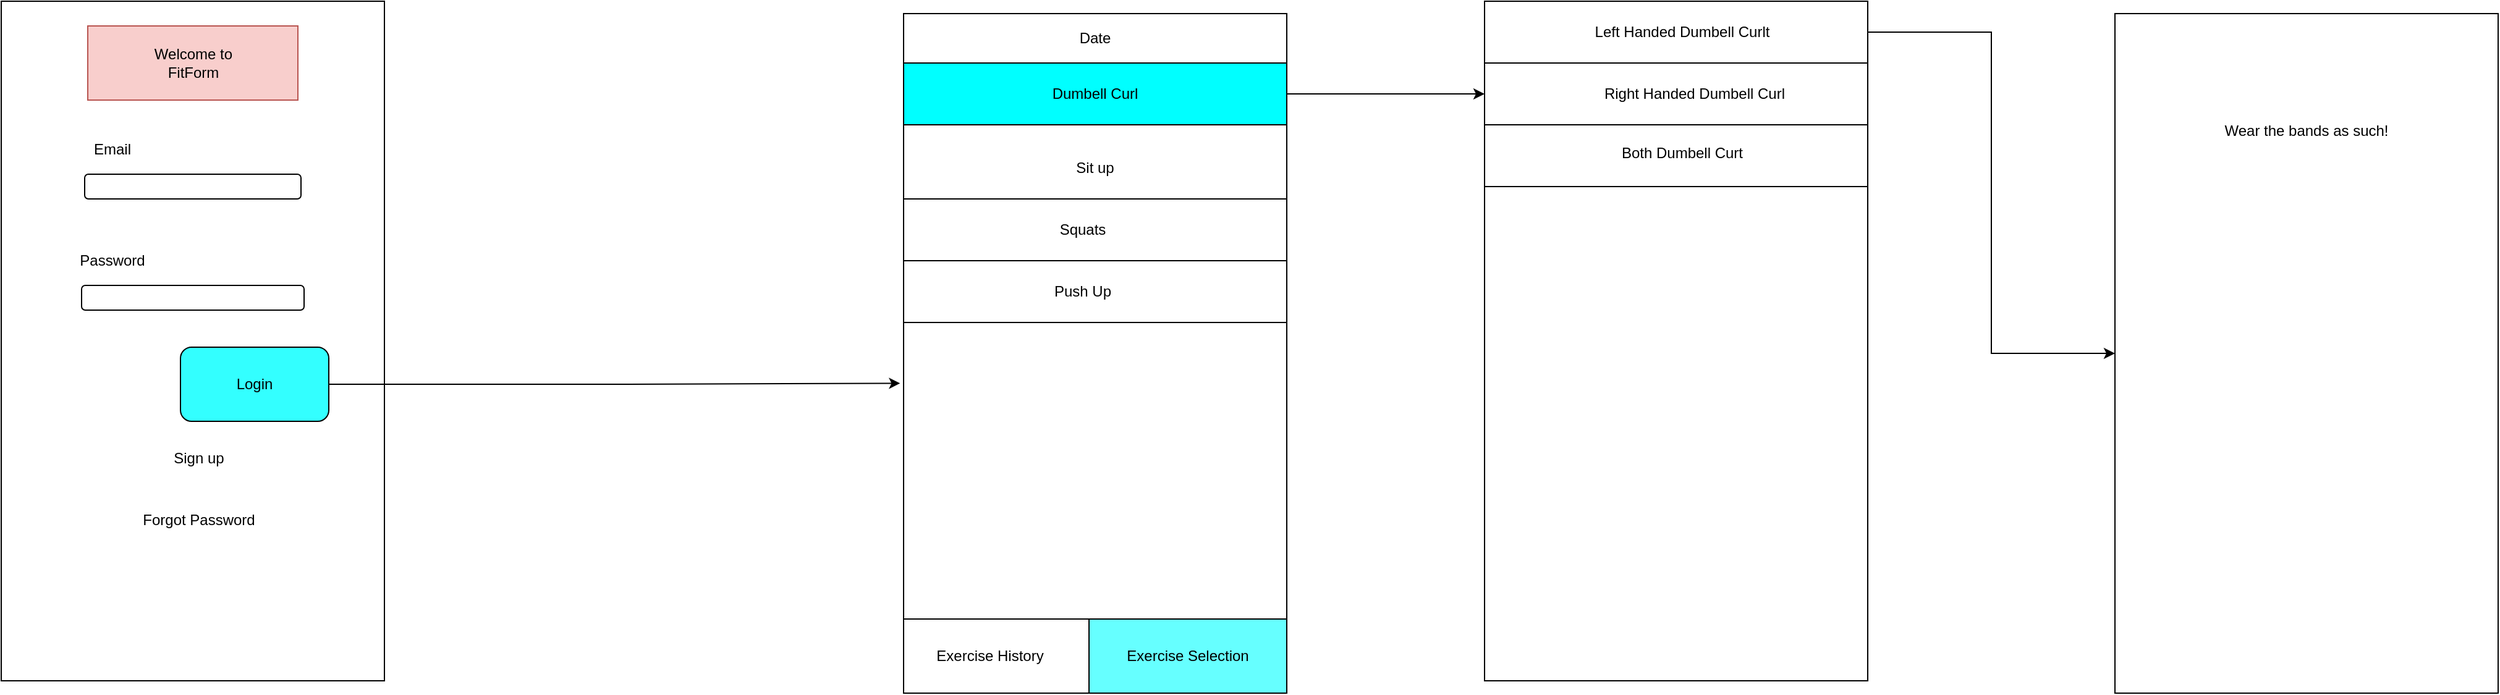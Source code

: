 <mxfile version="13.10.0" type="github">
  <diagram id="e-ee0QmtgQHJ4ycG82sS" name="Page-1">
    <mxGraphModel dx="2062" dy="1118" grid="1" gridSize="10" guides="1" tooltips="1" connect="1" arrows="1" fold="1" page="1" pageScale="1" pageWidth="850" pageHeight="1100" math="0" shadow="0">
      <root>
        <mxCell id="0" />
        <mxCell id="1" parent="0" />
        <mxCell id="9j7n6zs5w9OX0z1cPaT8-1" value="" style="rounded=0;whiteSpace=wrap;html=1;" vertex="1" parent="1">
          <mxGeometry x="160" y="70" width="310" height="550" as="geometry" />
        </mxCell>
        <mxCell id="9j7n6zs5w9OX0z1cPaT8-2" value="" style="rounded=0;whiteSpace=wrap;html=1;fillColor=#f8cecc;strokeColor=#b85450;" vertex="1" parent="1">
          <mxGeometry x="230" y="90" width="170" height="60" as="geometry" />
        </mxCell>
        <mxCell id="9j7n6zs5w9OX0z1cPaT8-3" value="Welcome to FitForm" style="text;html=1;strokeColor=none;fillColor=none;align=center;verticalAlign=middle;whiteSpace=wrap;rounded=0;" vertex="1" parent="1">
          <mxGeometry x="277.5" y="105" width="75" height="30" as="geometry" />
        </mxCell>
        <mxCell id="9j7n6zs5w9OX0z1cPaT8-8" value="" style="rounded=1;whiteSpace=wrap;html=1;" vertex="1" parent="1">
          <mxGeometry x="227.5" y="210" width="175" height="20" as="geometry" />
        </mxCell>
        <mxCell id="9j7n6zs5w9OX0z1cPaT8-9" value="" style="rounded=1;whiteSpace=wrap;html=1;" vertex="1" parent="1">
          <mxGeometry x="225" y="300" width="180" height="20" as="geometry" />
        </mxCell>
        <mxCell id="9j7n6zs5w9OX0z1cPaT8-10" value="Email" style="text;html=1;strokeColor=none;fillColor=none;align=center;verticalAlign=middle;whiteSpace=wrap;rounded=0;" vertex="1" parent="1">
          <mxGeometry x="230" y="180" width="40" height="20" as="geometry" />
        </mxCell>
        <mxCell id="9j7n6zs5w9OX0z1cPaT8-11" value="Password" style="text;html=1;strokeColor=none;fillColor=none;align=center;verticalAlign=middle;whiteSpace=wrap;rounded=0;" vertex="1" parent="1">
          <mxGeometry x="230" y="270" width="40" height="20" as="geometry" />
        </mxCell>
        <mxCell id="9j7n6zs5w9OX0z1cPaT8-37" style="edgeStyle=orthogonalEdgeStyle;rounded=0;orthogonalLoop=1;jettySize=auto;html=1;exitX=1;exitY=0.5;exitDx=0;exitDy=0;entryX=-0.009;entryY=0.544;entryDx=0;entryDy=0;entryPerimeter=0;" edge="1" parent="1" source="9j7n6zs5w9OX0z1cPaT8-13" target="9j7n6zs5w9OX0z1cPaT8-19">
          <mxGeometry relative="1" as="geometry" />
        </mxCell>
        <mxCell id="9j7n6zs5w9OX0z1cPaT8-13" value="" style="rounded=1;whiteSpace=wrap;html=1;fillColor=#33FFFF;" vertex="1" parent="1">
          <mxGeometry x="305" y="350" width="120" height="60" as="geometry" />
        </mxCell>
        <mxCell id="9j7n6zs5w9OX0z1cPaT8-14" value="Login" style="text;html=1;strokeColor=none;fillColor=none;align=center;verticalAlign=middle;whiteSpace=wrap;rounded=0;" vertex="1" parent="1">
          <mxGeometry x="345" y="370" width="40" height="20" as="geometry" />
        </mxCell>
        <mxCell id="9j7n6zs5w9OX0z1cPaT8-15" value="Sign up" style="text;html=1;strokeColor=none;fillColor=none;align=center;verticalAlign=middle;whiteSpace=wrap;rounded=0;" vertex="1" parent="1">
          <mxGeometry x="290" y="430" width="60" height="20" as="geometry" />
        </mxCell>
        <mxCell id="9j7n6zs5w9OX0z1cPaT8-16" value="Forgot Password" style="text;html=1;strokeColor=none;fillColor=none;align=center;verticalAlign=middle;whiteSpace=wrap;rounded=0;" vertex="1" parent="1">
          <mxGeometry x="265" y="470" width="110" height="40" as="geometry" />
        </mxCell>
        <mxCell id="9j7n6zs5w9OX0z1cPaT8-19" value="" style="rounded=0;whiteSpace=wrap;html=1;" vertex="1" parent="1">
          <mxGeometry x="890" y="80" width="310" height="550" as="geometry" />
        </mxCell>
        <mxCell id="9j7n6zs5w9OX0z1cPaT8-20" value="" style="rounded=0;whiteSpace=wrap;html=1;" vertex="1" parent="1">
          <mxGeometry x="890" y="570" width="170" height="60" as="geometry" />
        </mxCell>
        <mxCell id="9j7n6zs5w9OX0z1cPaT8-21" value="" style="rounded=0;whiteSpace=wrap;html=1;fillColor=#66FFFF;" vertex="1" parent="1">
          <mxGeometry x="1040" y="570" width="160" height="60" as="geometry" />
        </mxCell>
        <mxCell id="9j7n6zs5w9OX0z1cPaT8-22" value="Exercise History" style="text;html=1;strokeColor=none;fillColor=none;align=center;verticalAlign=middle;whiteSpace=wrap;rounded=0;" vertex="1" parent="1">
          <mxGeometry x="910" y="585" width="100" height="30" as="geometry" />
        </mxCell>
        <mxCell id="9j7n6zs5w9OX0z1cPaT8-23" value="Exercise Selection" style="text;html=1;strokeColor=none;fillColor=none;align=center;verticalAlign=middle;whiteSpace=wrap;rounded=0;" vertex="1" parent="1">
          <mxGeometry x="1035" y="590" width="170" height="20" as="geometry" />
        </mxCell>
        <mxCell id="9j7n6zs5w9OX0z1cPaT8-39" style="edgeStyle=orthogonalEdgeStyle;rounded=0;orthogonalLoop=1;jettySize=auto;html=1;exitX=1;exitY=0.5;exitDx=0;exitDy=0;" edge="1" parent="1" source="9j7n6zs5w9OX0z1cPaT8-25">
          <mxGeometry relative="1" as="geometry">
            <mxPoint x="1360" y="145" as="targetPoint" />
          </mxGeometry>
        </mxCell>
        <mxCell id="9j7n6zs5w9OX0z1cPaT8-25" value="" style="rounded=0;whiteSpace=wrap;html=1;fillColor=#00FFFF;" vertex="1" parent="1">
          <mxGeometry x="890" y="120" width="310" height="50" as="geometry" />
        </mxCell>
        <mxCell id="9j7n6zs5w9OX0z1cPaT8-26" value="" style="rounded=0;whiteSpace=wrap;html=1;" vertex="1" parent="1">
          <mxGeometry x="890" y="170" width="310" height="60" as="geometry" />
        </mxCell>
        <mxCell id="9j7n6zs5w9OX0z1cPaT8-27" value="" style="rounded=0;whiteSpace=wrap;html=1;" vertex="1" parent="1">
          <mxGeometry x="890" y="230" width="310" height="50" as="geometry" />
        </mxCell>
        <mxCell id="9j7n6zs5w9OX0z1cPaT8-28" value="Date" style="text;html=1;strokeColor=none;fillColor=none;align=center;verticalAlign=middle;whiteSpace=wrap;rounded=0;" vertex="1" parent="1">
          <mxGeometry x="980" y="90" width="130" height="20" as="geometry" />
        </mxCell>
        <mxCell id="9j7n6zs5w9OX0z1cPaT8-30" value="Dumbell Curl" style="text;html=1;strokeColor=none;fillColor=none;align=center;verticalAlign=middle;whiteSpace=wrap;rounded=0;" vertex="1" parent="1">
          <mxGeometry x="930" y="130" width="230" height="30" as="geometry" />
        </mxCell>
        <mxCell id="9j7n6zs5w9OX0z1cPaT8-32" value="Sit up" style="text;html=1;strokeColor=none;fillColor=none;align=center;verticalAlign=middle;whiteSpace=wrap;rounded=0;" vertex="1" parent="1">
          <mxGeometry x="930" y="190" width="230" height="30" as="geometry" />
        </mxCell>
        <mxCell id="9j7n6zs5w9OX0z1cPaT8-33" value="Squats" style="text;html=1;strokeColor=none;fillColor=none;align=center;verticalAlign=middle;whiteSpace=wrap;rounded=0;" vertex="1" parent="1">
          <mxGeometry x="920" y="240" width="230" height="30" as="geometry" />
        </mxCell>
        <mxCell id="9j7n6zs5w9OX0z1cPaT8-35" value="" style="rounded=0;whiteSpace=wrap;html=1;" vertex="1" parent="1">
          <mxGeometry x="890" y="280" width="310" height="50" as="geometry" />
        </mxCell>
        <mxCell id="9j7n6zs5w9OX0z1cPaT8-36" value="Push Up" style="text;html=1;strokeColor=none;fillColor=none;align=center;verticalAlign=middle;whiteSpace=wrap;rounded=0;" vertex="1" parent="1">
          <mxGeometry x="960" y="297.5" width="150" height="15" as="geometry" />
        </mxCell>
        <mxCell id="9j7n6zs5w9OX0z1cPaT8-40" value="" style="rounded=0;whiteSpace=wrap;html=1;" vertex="1" parent="1">
          <mxGeometry x="1360" y="70" width="310" height="550" as="geometry" />
        </mxCell>
        <mxCell id="9j7n6zs5w9OX0z1cPaT8-51" style="edgeStyle=orthogonalEdgeStyle;rounded=0;orthogonalLoop=1;jettySize=auto;html=1;exitX=1;exitY=0.5;exitDx=0;exitDy=0;" edge="1" parent="1" source="9j7n6zs5w9OX0z1cPaT8-42" target="9j7n6zs5w9OX0z1cPaT8-49">
          <mxGeometry relative="1" as="geometry" />
        </mxCell>
        <mxCell id="9j7n6zs5w9OX0z1cPaT8-42" value="" style="rounded=0;whiteSpace=wrap;html=1;" vertex="1" parent="1">
          <mxGeometry x="1360" y="70" width="310" height="50" as="geometry" />
        </mxCell>
        <mxCell id="9j7n6zs5w9OX0z1cPaT8-43" value="" style="rounded=0;whiteSpace=wrap;html=1;" vertex="1" parent="1">
          <mxGeometry x="1360" y="170" width="310" height="50" as="geometry" />
        </mxCell>
        <mxCell id="9j7n6zs5w9OX0z1cPaT8-44" value="" style="rounded=0;whiteSpace=wrap;html=1;" vertex="1" parent="1">
          <mxGeometry x="1360" y="120" width="310" height="50" as="geometry" />
        </mxCell>
        <mxCell id="9j7n6zs5w9OX0z1cPaT8-45" value="Left Handed Dumbell Curlt" style="text;html=1;strokeColor=none;fillColor=none;align=center;verticalAlign=middle;whiteSpace=wrap;rounded=0;" vertex="1" parent="1">
          <mxGeometry x="1440" y="87.5" width="160" height="15" as="geometry" />
        </mxCell>
        <mxCell id="9j7n6zs5w9OX0z1cPaT8-46" value="Both Dumbell Curt" style="text;html=1;strokeColor=none;fillColor=none;align=center;verticalAlign=middle;whiteSpace=wrap;rounded=0;" vertex="1" parent="1">
          <mxGeometry x="1440" y="185" width="160" height="15" as="geometry" />
        </mxCell>
        <mxCell id="9j7n6zs5w9OX0z1cPaT8-47" value="Right Handed Dumbell Curl" style="text;html=1;strokeColor=none;fillColor=none;align=center;verticalAlign=middle;whiteSpace=wrap;rounded=0;" vertex="1" parent="1">
          <mxGeometry x="1450" y="137.5" width="160" height="15" as="geometry" />
        </mxCell>
        <mxCell id="9j7n6zs5w9OX0z1cPaT8-49" value="" style="rounded=0;whiteSpace=wrap;html=1;" vertex="1" parent="1">
          <mxGeometry x="1870" y="80" width="310" height="550" as="geometry" />
        </mxCell>
        <mxCell id="9j7n6zs5w9OX0z1cPaT8-52" value="Wear the bands as such!" style="text;html=1;strokeColor=none;fillColor=none;align=center;verticalAlign=middle;whiteSpace=wrap;rounded=0;" vertex="1" parent="1">
          <mxGeometry x="1950" y="110" width="150" height="130" as="geometry" />
        </mxCell>
      </root>
    </mxGraphModel>
  </diagram>
</mxfile>
